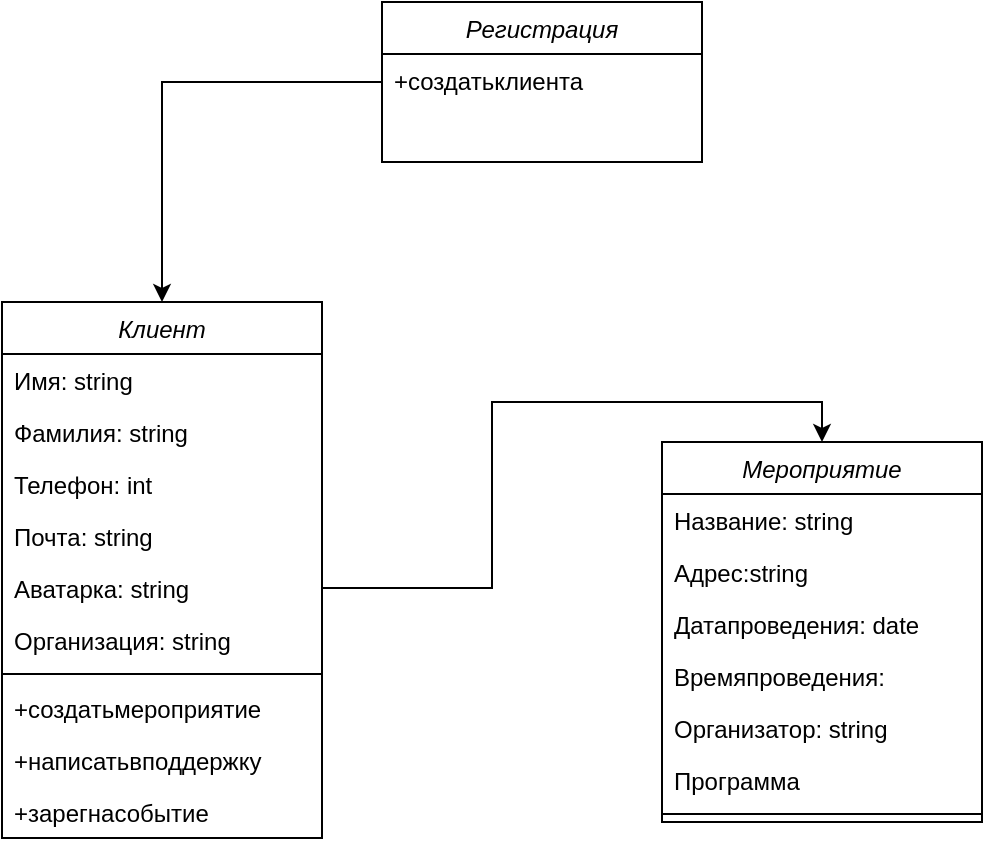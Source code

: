 <mxfile version="24.7.17">
  <diagram id="C5RBs43oDa-KdzZeNtuy" name="Page-1">
    <mxGraphModel dx="560" dy="709" grid="1" gridSize="10" guides="1" tooltips="1" connect="1" arrows="1" fold="1" page="1" pageScale="1" pageWidth="827" pageHeight="1169" math="0" shadow="0">
      <root>
        <mxCell id="WIyWlLk6GJQsqaUBKTNV-0" />
        <mxCell id="WIyWlLk6GJQsqaUBKTNV-1" parent="WIyWlLk6GJQsqaUBKTNV-0" />
        <mxCell id="7wgzty6lzDVHoJhZzLc2-3" value="Клиент" style="swimlane;fontStyle=2;align=center;verticalAlign=top;childLayout=stackLayout;horizontal=1;startSize=26;horizontalStack=0;resizeParent=1;resizeLast=0;collapsible=1;marginBottom=0;rounded=0;shadow=0;strokeWidth=1;" parent="WIyWlLk6GJQsqaUBKTNV-1" vertex="1">
          <mxGeometry x="160" y="190" width="160" height="268" as="geometry">
            <mxRectangle x="230" y="140" width="160" height="26" as="alternateBounds" />
          </mxGeometry>
        </mxCell>
        <mxCell id="7wgzty6lzDVHoJhZzLc2-4" value="Имя: string" style="text;align=left;verticalAlign=top;spacingLeft=4;spacingRight=4;overflow=hidden;rotatable=0;points=[[0,0.5],[1,0.5]];portConstraint=eastwest;" parent="7wgzty6lzDVHoJhZzLc2-3" vertex="1">
          <mxGeometry y="26" width="160" height="26" as="geometry" />
        </mxCell>
        <mxCell id="7wgzty6lzDVHoJhZzLc2-5" value="Фамилия: string" style="text;align=left;verticalAlign=top;spacingLeft=4;spacingRight=4;overflow=hidden;rotatable=0;points=[[0,0.5],[1,0.5]];portConstraint=eastwest;" parent="7wgzty6lzDVHoJhZzLc2-3" vertex="1">
          <mxGeometry y="52" width="160" height="26" as="geometry" />
        </mxCell>
        <mxCell id="7wgzty6lzDVHoJhZzLc2-6" value="Телефон: int" style="text;align=left;verticalAlign=top;spacingLeft=4;spacingRight=4;overflow=hidden;rotatable=0;points=[[0,0.5],[1,0.5]];portConstraint=eastwest;rounded=0;shadow=0;html=0;" parent="7wgzty6lzDVHoJhZzLc2-3" vertex="1">
          <mxGeometry y="78" width="160" height="26" as="geometry" />
        </mxCell>
        <mxCell id="7wgzty6lzDVHoJhZzLc2-7" value="Почта: string" style="text;align=left;verticalAlign=top;spacingLeft=4;spacingRight=4;overflow=hidden;rotatable=0;points=[[0,0.5],[1,0.5]];portConstraint=eastwest;rounded=0;shadow=0;html=0;" parent="7wgzty6lzDVHoJhZzLc2-3" vertex="1">
          <mxGeometry y="104" width="160" height="26" as="geometry" />
        </mxCell>
        <mxCell id="7wgzty6lzDVHoJhZzLc2-8" value="Аватарка: string" style="text;align=left;verticalAlign=top;spacingLeft=4;spacingRight=4;overflow=hidden;rotatable=0;points=[[0,0.5],[1,0.5]];portConstraint=eastwest;rounded=0;shadow=0;html=0;" parent="7wgzty6lzDVHoJhZzLc2-3" vertex="1">
          <mxGeometry y="130" width="160" height="26" as="geometry" />
        </mxCell>
        <mxCell id="7wgzty6lzDVHoJhZzLc2-9" value="Организация: string" style="text;align=left;verticalAlign=top;spacingLeft=4;spacingRight=4;overflow=hidden;rotatable=0;points=[[0,0.5],[1,0.5]];portConstraint=eastwest;rounded=0;shadow=0;html=0;" parent="7wgzty6lzDVHoJhZzLc2-3" vertex="1">
          <mxGeometry y="156" width="160" height="26" as="geometry" />
        </mxCell>
        <mxCell id="7wgzty6lzDVHoJhZzLc2-10" value="" style="line;html=1;strokeWidth=1;align=left;verticalAlign=middle;spacingTop=-1;spacingLeft=3;spacingRight=3;rotatable=0;labelPosition=right;points=[];portConstraint=eastwest;" parent="7wgzty6lzDVHoJhZzLc2-3" vertex="1">
          <mxGeometry y="182" width="160" height="8" as="geometry" />
        </mxCell>
        <mxCell id="7wgzty6lzDVHoJhZzLc2-11" value="+создатьмероприятие" style="text;align=left;verticalAlign=top;spacingLeft=4;spacingRight=4;overflow=hidden;rotatable=0;points=[[0,0.5],[1,0.5]];portConstraint=eastwest;" parent="7wgzty6lzDVHoJhZzLc2-3" vertex="1">
          <mxGeometry y="190" width="160" height="26" as="geometry" />
        </mxCell>
        <mxCell id="7wgzty6lzDVHoJhZzLc2-15" value="+написатьвподдержку" style="text;align=left;verticalAlign=top;spacingLeft=4;spacingRight=4;overflow=hidden;rotatable=0;points=[[0,0.5],[1,0.5]];portConstraint=eastwest;" parent="7wgzty6lzDVHoJhZzLc2-3" vertex="1">
          <mxGeometry y="216" width="160" height="26" as="geometry" />
        </mxCell>
        <mxCell id="7wgzty6lzDVHoJhZzLc2-16" value="+зарегнасобытие" style="text;align=left;verticalAlign=top;spacingLeft=4;spacingRight=4;overflow=hidden;rotatable=0;points=[[0,0.5],[1,0.5]];portConstraint=eastwest;" parent="7wgzty6lzDVHoJhZzLc2-3" vertex="1">
          <mxGeometry y="242" width="160" height="26" as="geometry" />
        </mxCell>
        <mxCell id="7wgzty6lzDVHoJhZzLc2-28" style="edgeStyle=orthogonalEdgeStyle;rounded=0;orthogonalLoop=1;jettySize=auto;html=1;entryX=0.5;entryY=0;entryDx=0;entryDy=0;" parent="WIyWlLk6GJQsqaUBKTNV-1" source="7wgzty6lzDVHoJhZzLc2-12" target="7wgzty6lzDVHoJhZzLc2-3" edge="1">
          <mxGeometry relative="1" as="geometry" />
        </mxCell>
        <mxCell id="7wgzty6lzDVHoJhZzLc2-12" value="Регистрация" style="swimlane;fontStyle=2;align=center;verticalAlign=top;childLayout=stackLayout;horizontal=1;startSize=26;horizontalStack=0;resizeParent=1;resizeLast=0;collapsible=1;marginBottom=0;rounded=0;shadow=0;strokeWidth=1;" parent="WIyWlLk6GJQsqaUBKTNV-1" vertex="1">
          <mxGeometry x="350" y="40" width="160" height="80" as="geometry">
            <mxRectangle x="230" y="140" width="160" height="26" as="alternateBounds" />
          </mxGeometry>
        </mxCell>
        <mxCell id="7wgzty6lzDVHoJhZzLc2-13" value="+создатьклиента" style="text;align=left;verticalAlign=top;spacingLeft=4;spacingRight=4;overflow=hidden;rotatable=0;points=[[0,0.5],[1,0.5]];portConstraint=eastwest;" parent="7wgzty6lzDVHoJhZzLc2-12" vertex="1">
          <mxGeometry y="26" width="160" height="26" as="geometry" />
        </mxCell>
        <mxCell id="7wgzty6lzDVHoJhZzLc2-17" value="Мероприятие" style="swimlane;fontStyle=2;align=center;verticalAlign=top;childLayout=stackLayout;horizontal=1;startSize=26;horizontalStack=0;resizeParent=1;resizeLast=0;collapsible=1;marginBottom=0;rounded=0;shadow=0;strokeWidth=1;" parent="WIyWlLk6GJQsqaUBKTNV-1" vertex="1">
          <mxGeometry x="490" y="260" width="160" height="190" as="geometry">
            <mxRectangle x="230" y="140" width="160" height="26" as="alternateBounds" />
          </mxGeometry>
        </mxCell>
        <mxCell id="7wgzty6lzDVHoJhZzLc2-18" value="Название: string" style="text;align=left;verticalAlign=top;spacingLeft=4;spacingRight=4;overflow=hidden;rotatable=0;points=[[0,0.5],[1,0.5]];portConstraint=eastwest;" parent="7wgzty6lzDVHoJhZzLc2-17" vertex="1">
          <mxGeometry y="26" width="160" height="26" as="geometry" />
        </mxCell>
        <mxCell id="7wgzty6lzDVHoJhZzLc2-19" value="Адрес:string" style="text;align=left;verticalAlign=top;spacingLeft=4;spacingRight=4;overflow=hidden;rotatable=0;points=[[0,0.5],[1,0.5]];portConstraint=eastwest;" parent="7wgzty6lzDVHoJhZzLc2-17" vertex="1">
          <mxGeometry y="52" width="160" height="26" as="geometry" />
        </mxCell>
        <mxCell id="7wgzty6lzDVHoJhZzLc2-20" value="Датапроведения: date" style="text;align=left;verticalAlign=top;spacingLeft=4;spacingRight=4;overflow=hidden;rotatable=0;points=[[0,0.5],[1,0.5]];portConstraint=eastwest;rounded=0;shadow=0;html=0;" parent="7wgzty6lzDVHoJhZzLc2-17" vertex="1">
          <mxGeometry y="78" width="160" height="26" as="geometry" />
        </mxCell>
        <mxCell id="7wgzty6lzDVHoJhZzLc2-21" value="Времяпроведения: " style="text;align=left;verticalAlign=top;spacingLeft=4;spacingRight=4;overflow=hidden;rotatable=0;points=[[0,0.5],[1,0.5]];portConstraint=eastwest;rounded=0;shadow=0;html=0;" parent="7wgzty6lzDVHoJhZzLc2-17" vertex="1">
          <mxGeometry y="104" width="160" height="26" as="geometry" />
        </mxCell>
        <mxCell id="7wgzty6lzDVHoJhZzLc2-22" value="Организатор: string" style="text;align=left;verticalAlign=top;spacingLeft=4;spacingRight=4;overflow=hidden;rotatable=0;points=[[0,0.5],[1,0.5]];portConstraint=eastwest;rounded=0;shadow=0;html=0;" parent="7wgzty6lzDVHoJhZzLc2-17" vertex="1">
          <mxGeometry y="130" width="160" height="26" as="geometry" />
        </mxCell>
        <mxCell id="7wgzty6lzDVHoJhZzLc2-23" value="Программа" style="text;align=left;verticalAlign=top;spacingLeft=4;spacingRight=4;overflow=hidden;rotatable=0;points=[[0,0.5],[1,0.5]];portConstraint=eastwest;rounded=0;shadow=0;html=0;" parent="7wgzty6lzDVHoJhZzLc2-17" vertex="1">
          <mxGeometry y="156" width="160" height="26" as="geometry" />
        </mxCell>
        <mxCell id="7wgzty6lzDVHoJhZzLc2-24" value="" style="line;html=1;strokeWidth=1;align=left;verticalAlign=middle;spacingTop=-1;spacingLeft=3;spacingRight=3;rotatable=0;labelPosition=right;points=[];portConstraint=eastwest;" parent="7wgzty6lzDVHoJhZzLc2-17" vertex="1">
          <mxGeometry y="182" width="160" height="8" as="geometry" />
        </mxCell>
        <mxCell id="7wgzty6lzDVHoJhZzLc2-29" style="edgeStyle=orthogonalEdgeStyle;rounded=0;orthogonalLoop=1;jettySize=auto;html=1;entryX=0.5;entryY=0;entryDx=0;entryDy=0;" parent="WIyWlLk6GJQsqaUBKTNV-1" source="7wgzty6lzDVHoJhZzLc2-8" target="7wgzty6lzDVHoJhZzLc2-17" edge="1">
          <mxGeometry relative="1" as="geometry" />
        </mxCell>
      </root>
    </mxGraphModel>
  </diagram>
</mxfile>
